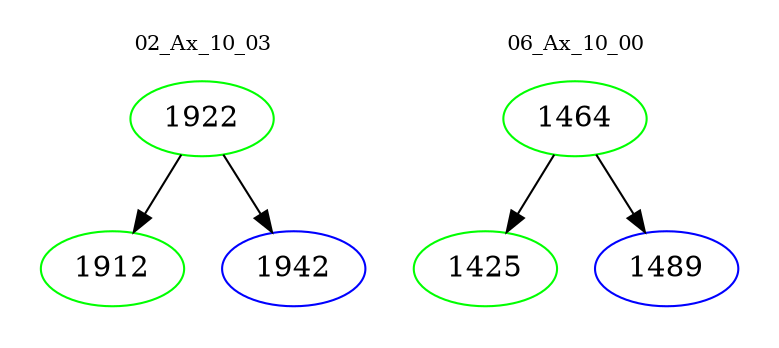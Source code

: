 digraph{
subgraph cluster_0 {
color = white
label = "02_Ax_10_03";
fontsize=10;
T0_1922 [label="1922", color="green"]
T0_1922 -> T0_1912 [color="black"]
T0_1912 [label="1912", color="green"]
T0_1922 -> T0_1942 [color="black"]
T0_1942 [label="1942", color="blue"]
}
subgraph cluster_1 {
color = white
label = "06_Ax_10_00";
fontsize=10;
T1_1464 [label="1464", color="green"]
T1_1464 -> T1_1425 [color="black"]
T1_1425 [label="1425", color="green"]
T1_1464 -> T1_1489 [color="black"]
T1_1489 [label="1489", color="blue"]
}
}

